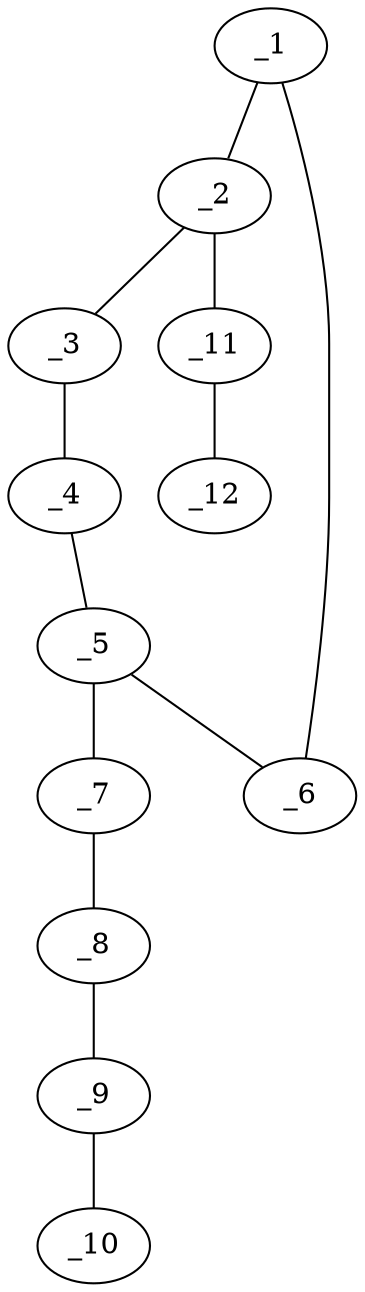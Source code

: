 graph molid636935 {
	_1	 [charge=0,
		chem=1,
		symbol="C  ",
		x=2,
		y="-1.25"];
	_2	 [charge=0,
		chem=1,
		symbol="C  ",
		x="2.866",
		y="-1.75"];
	_1 -- _2	 [valence=1];
	_6	 [charge=0,
		chem=1,
		symbol="C  ",
		x=2,
		y="-0.25"];
	_1 -- _6	 [valence=2];
	_3	 [charge=0,
		chem=1,
		symbol="C  ",
		x="3.7321",
		y="-1.25"];
	_2 -- _3	 [valence=2];
	_11	 [charge=0,
		chem=1,
		symbol="C  ",
		x="2.866",
		y="-2.75"];
	_2 -- _11	 [valence=1];
	_4	 [charge=0,
		chem=1,
		symbol="C  ",
		x="3.7321",
		y="-0.25"];
	_3 -- _4	 [valence=1];
	_5	 [charge=0,
		chem=1,
		symbol="C  ",
		x="2.866",
		y="0.25"];
	_4 -- _5	 [valence=2];
	_5 -- _6	 [valence=1];
	_7	 [charge=0,
		chem=1,
		symbol="C  ",
		x="2.866",
		y="1.25"];
	_5 -- _7	 [valence=1];
	_8	 [charge=0,
		chem=1,
		symbol="C  ",
		x="3.7321",
		y="1.75"];
	_7 -- _8	 [valence=2];
	_9	 [charge=0,
		chem=1,
		symbol="C  ",
		x="3.7321",
		y="2.75"];
	_8 -- _9	 [valence=1];
	_10	 [charge=0,
		chem=4,
		symbol="N  ",
		x="3.7321",
		y="3.75"];
	_9 -- _10	 [valence=3];
	_12	 [charge=0,
		chem=4,
		symbol="N  ",
		x="2.866",
		y="-3.75"];
	_11 -- _12	 [valence=3];
}
